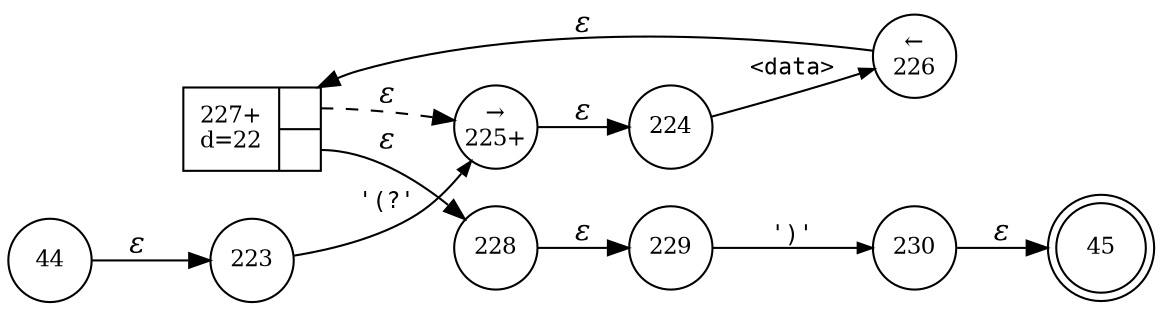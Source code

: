 digraph ATN {
rankdir=LR;
s45[fontsize=11, label="45", shape=doublecircle, fixedsize=true, width=.6];
s224[fontsize=11,label="224", shape=circle, fixedsize=true, width=.55, peripheries=1];
s225[fontsize=11,label="&rarr;\n225+", shape=circle, fixedsize=true, width=.55, peripheries=1];
s226[fontsize=11,label="&larr;\n226", shape=circle, fixedsize=true, width=.55, peripheries=1];
s227[fontsize=11,label="{227+\nd=22|{<p0>|<p1>}}", shape=record, fixedsize=false, peripheries=1];
s228[fontsize=11,label="228", shape=circle, fixedsize=true, width=.55, peripheries=1];
s229[fontsize=11,label="229", shape=circle, fixedsize=true, width=.55, peripheries=1];
s230[fontsize=11,label="230", shape=circle, fixedsize=true, width=.55, peripheries=1];
s44[fontsize=11,label="44", shape=circle, fixedsize=true, width=.55, peripheries=1];
s223[fontsize=11,label="223", shape=circle, fixedsize=true, width=.55, peripheries=1];
s44 -> s223 [fontname="Times-Italic", label="&epsilon;"];
s223 -> s225 [fontsize=11, fontname="Courier", arrowsize=.7, label = "'(?'", arrowhead = normal];
s225 -> s224 [fontname="Times-Italic", label="&epsilon;"];
s224 -> s226 [fontsize=11, fontname="Courier", arrowsize=.7, label = "<data>", arrowhead = normal];
s226 -> s227 [fontname="Times-Italic", label="&epsilon;"];
s227:p0 -> s225 [fontname="Times-Italic", label="&epsilon;", style="dashed"];
s227:p1 -> s228 [fontname="Times-Italic", label="&epsilon;"];
s228 -> s229 [fontname="Times-Italic", label="&epsilon;"];
s229 -> s230 [fontsize=11, fontname="Courier", arrowsize=.7, label = "')'", arrowhead = normal];
s230 -> s45 [fontname="Times-Italic", label="&epsilon;"];
}